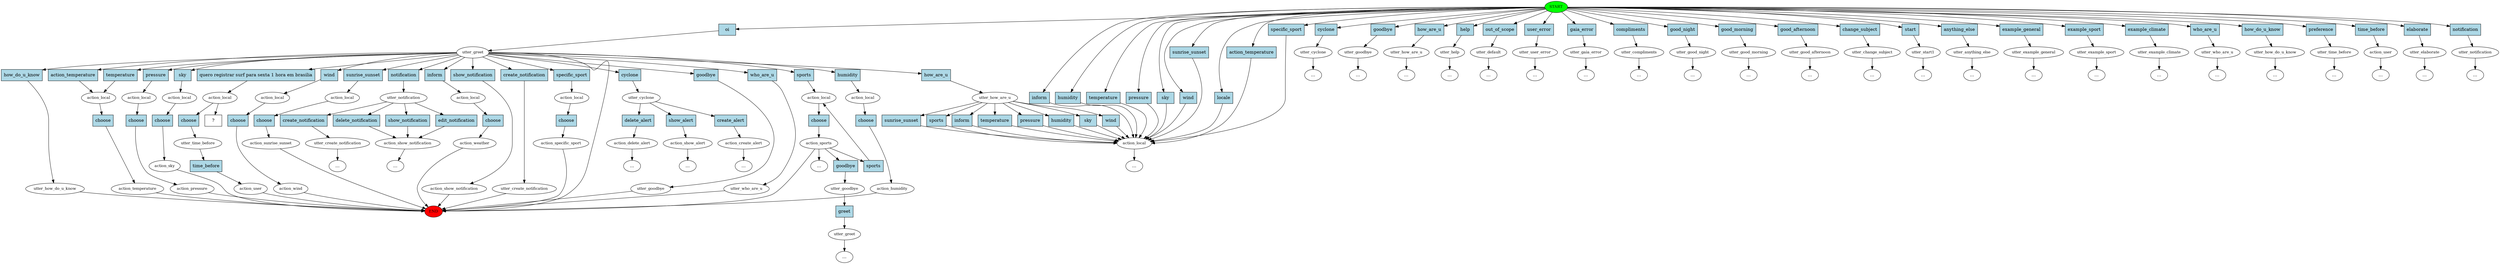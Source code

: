 digraph  {
0 [class="start active", fillcolor=green, fontsize=12, label=START, style=filled];
"-1" [class=end, fillcolor=red, fontsize=12, label=END, style=filled];
1 [class=active, fontsize=12, label=utter_greet];
2 [class="", fontsize=12, label=utter_cyclone];
3 [class="", fontsize=12, label=action_create_alert];
"-3" [class=ellipsis, label="..."];
4 [class="", fontsize=12, label=utter_cyclone];
8 [class="", fontsize=12, label=action_delete_alert];
"-6" [class=ellipsis, label="..."];
"-7" [class=ellipsis, label="..."];
12 [class="", fontsize=12, label=action_show_alert];
"-8" [class=ellipsis, label="..."];
13 [class="", fontsize=12, label=utter_goodbye];
"-9" [class=ellipsis, label="..."];
14 [class="", fontsize=12, label=utter_how_are_u];
"-10" [class=ellipsis, label="..."];
16 [class="", fontsize=12, label=utter_how_are_u];
17 [class="", fontsize=12, label=action_local];
18 [class="", fontsize=12, label=utter_help];
"-12" [class=ellipsis, label="..."];
20 [class="", fontsize=12, label=utter_default];
"-14" [class=ellipsis, label="..."];
21 [class="", fontsize=12, label=utter_user_error];
"-15" [class=ellipsis, label="..."];
22 [class="", fontsize=12, label=utter_gaia_error];
"-16" [class=ellipsis, label="..."];
23 [class="", fontsize=12, label=utter_compliments];
"-17" [class=ellipsis, label="..."];
25 [class="", fontsize=12, label=utter_goodbye];
27 [class="", fontsize=12, label=utter_good_night];
28 [class="", fontsize=12, label=utter_good_morning];
30 [class="", fontsize=12, label=utter_good_afternoon];
31 [class="", fontsize=12, label=utter_change_subject];
"-22" [class=ellipsis, label="..."];
32 [class="", fontsize=12, label=utter_start1];
33 [class="", fontsize=12, label=utter_anything_else];
"-24" [class=ellipsis, label="..."];
36 [class="", fontsize=12, label=action_local];
37 [class="", fontsize=12, label=action_sports];
38 [class="", fontsize=12, label=utter_goodbye];
39 [class="", fontsize=12, label=utter_greet];
"-26" [class=ellipsis, label="..."];
40 [class="", fontsize=12, label=utter_example_general];
"-27" [class=ellipsis, label="..."];
41 [class="", fontsize=12, label=utter_example_sport];
"-28" [class=ellipsis, label="..."];
42 [class="", fontsize=12, label=utter_example_climate];
"-29" [class=ellipsis, label="..."];
43 [class="", fontsize=12, label=utter_who_are_u];
"-30" [class=ellipsis, label="..."];
45 [class="", fontsize=12, label=utter_who_are_u];
46 [class="", fontsize=12, label=utter_how_do_u_know];
"-31" [class=ellipsis, label="..."];
48 [class="", fontsize=12, label=utter_how_do_u_know];
49 [class="", fontsize=12, label=utter_time_before];
"-32" [class=ellipsis, label="..."];
50 [class="", fontsize=12, label=action_user];
"-33" [class=ellipsis, label="..."];
52 [class=active, fontsize=12, label=action_local];
53 [class="", fontsize=12, label=utter_time_before];
54 [class="", fontsize=12, label=action_user];
63 [class="", fontsize=12, label=action_local];
64 [class="", fontsize=12, label=action_temperature];
70 [class="", fontsize=12, label=action_local];
71 [class="", fontsize=12, label=action_pressure];
74 [class="", fontsize=12, label=action_local];
75 [class="", fontsize=12, label=action_humidity];
84 [class="", fontsize=12, label=action_local];
85 [class="", fontsize=12, label=action_sky];
87 [class="", fontsize=12, label=action_local];
88 [class="", fontsize=12, label=action_wind];
95 [class="", fontsize=12, label=action_local];
96 [class="", fontsize=12, label=action_sunrise_sunset];
101 [class="", fontsize=12, label=utter_elaborate];
103 [class="", fontsize=12, label=action_local];
104 [class="", fontsize=12, label=action_weather];
"-51" [class=ellipsis, label="..."];
113 [class="", fontsize=12, label=utter_notification];
115 [class="", fontsize=12, label=utter_notification];
116 [class="", fontsize=12, label=action_show_notification];
118 [class="", fontsize=12, label=action_show_notification];
"-57" [class=ellipsis, label="..."];
127 [class="", fontsize=12, label=utter_create_notification];
"-58" [class=ellipsis, label="..."];
129 [class="", fontsize=12, label=utter_create_notification];
"-59" [class=ellipsis, label="..."];
"-63" [class=ellipsis, label="..."];
"-65" [class=ellipsis, label="..."];
"-66" [class=ellipsis, label="..."];
"-67" [class=ellipsis, label="..."];
"-68" [class=ellipsis, label="..."];
"-69" [class=ellipsis, label="..."];
151 [class="", fontsize=12, label=action_local];
152 [class="", fontsize=12, label=action_specific_sport];
155 [class="intent dashed active", label="  ?  ", shape=rect];
156 [class="intent active", fillcolor=lightblue, label=oi, shape=rect, style=filled];
157 [class=intent, fillcolor=lightblue, label=cyclone, shape=rect, style=filled];
158 [class=intent, fillcolor=lightblue, label=goodbye, shape=rect, style=filled];
159 [class=intent, fillcolor=lightblue, label=how_are_u, shape=rect, style=filled];
160 [class=intent, fillcolor=lightblue, label=help, shape=rect, style=filled];
161 [class=intent, fillcolor=lightblue, label=out_of_scope, shape=rect, style=filled];
162 [class=intent, fillcolor=lightblue, label=user_error, shape=rect, style=filled];
163 [class=intent, fillcolor=lightblue, label=gaia_error, shape=rect, style=filled];
164 [class=intent, fillcolor=lightblue, label=compliments, shape=rect, style=filled];
165 [class=intent, fillcolor=lightblue, label=good_night, shape=rect, style=filled];
166 [class=intent, fillcolor=lightblue, label=good_morning, shape=rect, style=filled];
167 [class=intent, fillcolor=lightblue, label=good_afternoon, shape=rect, style=filled];
168 [class=intent, fillcolor=lightblue, label=change_subject, shape=rect, style=filled];
169 [class=intent, fillcolor=lightblue, label=start, shape=rect, style=filled];
170 [class=intent, fillcolor=lightblue, label=anything_else, shape=rect, style=filled];
171 [class=intent, fillcolor=lightblue, label=example_general, shape=rect, style=filled];
172 [class=intent, fillcolor=lightblue, label=example_sport, shape=rect, style=filled];
173 [class=intent, fillcolor=lightblue, label=example_climate, shape=rect, style=filled];
174 [class=intent, fillcolor=lightblue, label=who_are_u, shape=rect, style=filled];
175 [class=intent, fillcolor=lightblue, label=how_do_u_know, shape=rect, style=filled];
176 [class=intent, fillcolor=lightblue, label=preference, shape=rect, style=filled];
177 [class=intent, fillcolor=lightblue, label=time_before, shape=rect, style=filled];
178 [class=intent, fillcolor=lightblue, label=elaborate, shape=rect, style=filled];
179 [class=intent, fillcolor=lightblue, label=notification, shape=rect, style=filled];
180 [class=intent, fillcolor=lightblue, label=inform, shape=rect, style=filled];
181 [class=intent, fillcolor=lightblue, label=humidity, shape=rect, style=filled];
182 [class=intent, fillcolor=lightblue, label=temperature, shape=rect, style=filled];
183 [class=intent, fillcolor=lightblue, label=pressure, shape=rect, style=filled];
184 [class=intent, fillcolor=lightblue, label=sky, shape=rect, style=filled];
185 [class=intent, fillcolor=lightblue, label=wind, shape=rect, style=filled];
186 [class=intent, fillcolor=lightblue, label=sunrise_sunset, shape=rect, style=filled];
187 [class=intent, fillcolor=lightblue, label=locale, shape=rect, style=filled];
188 [class=intent, fillcolor=lightblue, label=action_temperature, shape=rect, style=filled];
189 [class=intent, fillcolor=lightblue, label=specific_sport, shape=rect, style=filled];
190 [class=intent, fillcolor=lightblue, label=cyclone, shape=rect, style=filled];
191 [class=intent, fillcolor=lightblue, label=how_are_u, shape=rect, style=filled];
192 [class=intent, fillcolor=lightblue, label=goodbye, shape=rect, style=filled];
193 [class=intent, fillcolor=lightblue, label=sports, shape=rect, style=filled];
194 [class=intent, fillcolor=lightblue, label=who_are_u, shape=rect, style=filled];
195 [class=intent, fillcolor=lightblue, label=how_do_u_know, shape=rect, style=filled];
196 [class="intent active", fillcolor=lightblue, label="quero registrar surf para sexta 1 hora em brasilia", shape=rect, style=filled];
197 [class=intent, fillcolor=lightblue, label=temperature, shape=rect, style=filled];
198 [class=intent, fillcolor=lightblue, label=action_temperature, shape=rect, style=filled];
199 [class=intent, fillcolor=lightblue, label=pressure, shape=rect, style=filled];
200 [class=intent, fillcolor=lightblue, label=humidity, shape=rect, style=filled];
201 [class=intent, fillcolor=lightblue, label=sky, shape=rect, style=filled];
202 [class=intent, fillcolor=lightblue, label=wind, shape=rect, style=filled];
203 [class=intent, fillcolor=lightblue, label=sunrise_sunset, shape=rect, style=filled];
204 [class=intent, fillcolor=lightblue, label=inform, shape=rect, style=filled];
205 [class=intent, fillcolor=lightblue, label=notification, shape=rect, style=filled];
206 [class=intent, fillcolor=lightblue, label=show_notification, shape=rect, style=filled];
207 [class=intent, fillcolor=lightblue, label=create_notification, shape=rect, style=filled];
208 [class=intent, fillcolor=lightblue, label=specific_sport, shape=rect, style=filled];
209 [class=intent, fillcolor=lightblue, label=create_alert, shape=rect, style=filled];
210 [class=intent, fillcolor=lightblue, label=delete_alert, shape=rect, style=filled];
211 [class=intent, fillcolor=lightblue, label=show_alert, shape=rect, style=filled];
212 [class=intent, fillcolor=lightblue, label=inform, shape=rect, style=filled];
213 [class=intent, fillcolor=lightblue, label=temperature, shape=rect, style=filled];
214 [class=intent, fillcolor=lightblue, label=pressure, shape=rect, style=filled];
215 [class=intent, fillcolor=lightblue, label=humidity, shape=rect, style=filled];
216 [class=intent, fillcolor=lightblue, label=sky, shape=rect, style=filled];
217 [class=intent, fillcolor=lightblue, label=wind, shape=rect, style=filled];
218 [class=intent, fillcolor=lightblue, label=sunrise_sunset, shape=rect, style=filled];
219 [class=intent, fillcolor=lightblue, label=sports, shape=rect, style=filled];
220 [class=intent, fillcolor=lightblue, label=choose, shape=rect, style=filled];
221 [class=intent, fillcolor=lightblue, label=goodbye, shape=rect, style=filled];
222 [class=intent, fillcolor=lightblue, label=sports, shape=rect, style=filled];
223 [class=intent, fillcolor=lightblue, label=greet, shape=rect, style=filled];
224 [class=intent, fillcolor=lightblue, label=choose, shape=rect, style=filled];
225 [class=intent, fillcolor=lightblue, label=time_before, shape=rect, style=filled];
226 [class=intent, fillcolor=lightblue, label=choose, shape=rect, style=filled];
227 [class=intent, fillcolor=lightblue, label=choose, shape=rect, style=filled];
228 [class=intent, fillcolor=lightblue, label=choose, shape=rect, style=filled];
229 [class=intent, fillcolor=lightblue, label=choose, shape=rect, style=filled];
230 [class=intent, fillcolor=lightblue, label=choose, shape=rect, style=filled];
231 [class=intent, fillcolor=lightblue, label=choose, shape=rect, style=filled];
232 [class=intent, fillcolor=lightblue, label=choose, shape=rect, style=filled];
233 [class=intent, fillcolor=lightblue, label=show_notification, shape=rect, style=filled];
234 [class=intent, fillcolor=lightblue, label=edit_notification, shape=rect, style=filled];
235 [class=intent, fillcolor=lightblue, label=delete_notification, shape=rect, style=filled];
236 [class=intent, fillcolor=lightblue, label=create_notification, shape=rect, style=filled];
237 [class=intent, fillcolor=lightblue, label=choose, shape=rect, style=filled];
0 -> 156  [class=active, key=0];
0 -> 157  [class="", key=0];
0 -> 158  [class="", key=0];
0 -> 159  [class="", key=0];
0 -> 160  [class="", key=0];
0 -> 161  [class="", key=0];
0 -> 162  [class="", key=0];
0 -> 163  [class="", key=0];
0 -> 164  [class="", key=0];
0 -> 165  [class="", key=0];
0 -> 166  [class="", key=0];
0 -> 167  [class="", key=0];
0 -> 168  [class="", key=0];
0 -> 169  [class="", key=0];
0 -> 170  [class="", key=0];
0 -> 171  [class="", key=0];
0 -> 172  [class="", key=0];
0 -> 173  [class="", key=0];
0 -> 174  [class="", key=0];
0 -> 175  [class="", key=0];
0 -> 176  [class="", key=0];
0 -> 177  [class="", key=0];
0 -> 178  [class="", key=0];
0 -> 179  [class="", key=0];
0 -> 180  [class="", key=0];
0 -> 181  [class="", key=0];
0 -> 182  [class="", key=0];
0 -> 183  [class="", key=0];
0 -> 184  [class="", key=0];
0 -> 185  [class="", key=0];
0 -> 186  [class="", key=0];
0 -> 187  [class="", key=0];
0 -> 188  [class="", key=0];
0 -> 189  [class="", key=0];
1 -> "-1"  [class="", key=NONE, label=""];
1 -> 190  [class="", key=0];
1 -> 191  [class="", key=0];
1 -> 192  [class="", key=0];
1 -> 193  [class="", key=0];
1 -> 194  [class="", key=0];
1 -> 195  [class="", key=0];
1 -> 196  [class=active, key=0];
1 -> 197  [class="", key=0];
1 -> 198  [class="", key=0];
1 -> 199  [class="", key=0];
1 -> 200  [class="", key=0];
1 -> 201  [class="", key=0];
1 -> 202  [class="", key=0];
1 -> 203  [class="", key=0];
1 -> 204  [class="", key=0];
1 -> 205  [class="", key=0];
1 -> 206  [class="", key=0];
1 -> 207  [class="", key=0];
1 -> 208  [class="", key=0];
2 -> 209  [class="", key=0];
2 -> 210  [class="", key=0];
2 -> 211  [class="", key=0];
3 -> "-3"  [class="", key=NONE, label=""];
4 -> "-7"  [class="", key=NONE, label=""];
8 -> "-6"  [class="", key=NONE, label=""];
12 -> "-8"  [class="", key=NONE, label=""];
13 -> "-9"  [class="", key=NONE, label=""];
14 -> "-10"  [class="", key=NONE, label=""];
16 -> 212  [class="", key=0];
16 -> 213  [class="", key=0];
16 -> 214  [class="", key=0];
16 -> 215  [class="", key=0];
16 -> 216  [class="", key=0];
16 -> 217  [class="", key=0];
16 -> 218  [class="", key=0];
16 -> 219  [class="", key=0];
17 -> "-69"  [class="", key=NONE, label=""];
18 -> "-12"  [class="", key=NONE, label=""];
20 -> "-14"  [class="", key=NONE, label=""];
21 -> "-15"  [class="", key=NONE, label=""];
22 -> "-16"  [class="", key=NONE, label=""];
23 -> "-17"  [class="", key=NONE, label=""];
25 -> "-1"  [class="", key=NONE, label=""];
27 -> "-67"  [class="", key=NONE, label=""];
28 -> "-65"  [class="", key=NONE, label=""];
30 -> "-68"  [class="", key=NONE, label=""];
31 -> "-22"  [class="", key=NONE, label=""];
32 -> "-59"  [class="", key=NONE, label=""];
33 -> "-24"  [class="", key=NONE, label=""];
36 -> 220  [class="", key=0];
37 -> "-1"  [class="", key=NONE, label=""];
37 -> "-66"  [class="", key=NONE, label=""];
37 -> 221  [class="", key=0];
37 -> 222  [class="", key=0];
38 -> 223  [class="", key=0];
39 -> "-26"  [class="", key=NONE, label=""];
40 -> "-27"  [class="", key=NONE, label=""];
41 -> "-28"  [class="", key=NONE, label=""];
42 -> "-29"  [class="", key=NONE, label=""];
43 -> "-30"  [class="", key=NONE, label=""];
45 -> "-1"  [class="", key=NONE, label=""];
46 -> "-31"  [class="", key=NONE, label=""];
48 -> "-1"  [class="", key=NONE, label=""];
49 -> "-32"  [class="", key=NONE, label=""];
50 -> "-33"  [class="", key=NONE, label=""];
52 -> 155  [class=active, key=NONE, label=""];
52 -> 224  [class="", key=0];
53 -> 225  [class="", key=0];
54 -> "-1"  [class="", key=NONE, label=""];
63 -> 226  [class="", key=0];
64 -> "-1"  [class="", key=NONE, label=""];
70 -> 227  [class="", key=0];
71 -> "-1"  [class="", key=NONE, label=""];
74 -> 228  [class="", key=0];
75 -> "-1"  [class="", key=NONE, label=""];
84 -> 229  [class="", key=0];
85 -> "-1"  [class="", key=NONE, label=""];
87 -> 230  [class="", key=0];
88 -> "-1"  [class="", key=NONE, label=""];
95 -> 231  [class="", key=0];
96 -> "-1"  [class="", key=NONE, label=""];
101 -> "-51"  [class="", key=NONE, label=""];
103 -> 232  [class="", key=0];
104 -> "-1"  [class="", key=NONE, label=""];
113 -> "-63"  [class="", key=NONE, label=""];
115 -> 233  [class="", key=0];
115 -> 234  [class="", key=0];
115 -> 235  [class="", key=0];
115 -> 236  [class="", key=0];
116 -> "-57"  [class="", key=NONE, label=""];
118 -> "-1"  [class="", key=NONE, label=""];
127 -> "-58"  [class="", key=NONE, label=""];
129 -> "-1"  [class="", key=NONE, label=""];
151 -> 237  [class="", key=0];
152 -> "-1"  [class="", key=NONE, label=""];
156 -> 1  [class=active, key=0];
157 -> 4  [class="", key=0];
158 -> 13  [class="", key=0];
159 -> 14  [class="", key=0];
160 -> 18  [class="", key=0];
161 -> 20  [class="", key=0];
162 -> 21  [class="", key=0];
163 -> 22  [class="", key=0];
164 -> 23  [class="", key=0];
165 -> 27  [class="", key=0];
166 -> 28  [class="", key=0];
167 -> 30  [class="", key=0];
168 -> 31  [class="", key=0];
169 -> 32  [class="", key=0];
170 -> 33  [class="", key=0];
171 -> 40  [class="", key=0];
172 -> 41  [class="", key=0];
173 -> 42  [class="", key=0];
174 -> 43  [class="", key=0];
175 -> 46  [class="", key=0];
176 -> 49  [class="", key=0];
177 -> 50  [class="", key=0];
178 -> 101  [class="", key=0];
179 -> 113  [class="", key=0];
180 -> 17  [class="", key=0];
181 -> 17  [class="", key=0];
182 -> 17  [class="", key=0];
183 -> 17  [class="", key=0];
184 -> 17  [class="", key=0];
185 -> 17  [class="", key=0];
186 -> 17  [class="", key=0];
187 -> 17  [class="", key=0];
188 -> 17  [class="", key=0];
189 -> 17  [class="", key=0];
190 -> 2  [class="", key=0];
191 -> 16  [class="", key=0];
192 -> 25  [class="", key=0];
193 -> 36  [class="", key=0];
194 -> 45  [class="", key=0];
195 -> 48  [class="", key=0];
196 -> 52  [class=active, key=0];
197 -> 63  [class="", key=0];
198 -> 63  [class="", key=0];
199 -> 70  [class="", key=0];
200 -> 74  [class="", key=0];
201 -> 84  [class="", key=0];
202 -> 87  [class="", key=0];
203 -> 95  [class="", key=0];
204 -> 103  [class="", key=0];
205 -> 115  [class="", key=0];
206 -> 118  [class="", key=0];
207 -> 129  [class="", key=0];
208 -> 151  [class="", key=0];
209 -> 3  [class="", key=0];
210 -> 8  [class="", key=0];
211 -> 12  [class="", key=0];
212 -> 17  [class="", key=0];
213 -> 17  [class="", key=0];
214 -> 17  [class="", key=0];
215 -> 17  [class="", key=0];
216 -> 17  [class="", key=0];
217 -> 17  [class="", key=0];
218 -> 17  [class="", key=0];
219 -> 17  [class="", key=0];
220 -> 37  [class="", key=0];
221 -> 38  [class="", key=0];
222 -> 36  [class="", key=0];
223 -> 39  [class="", key=0];
224 -> 53  [class="", key=0];
225 -> 54  [class="", key=0];
226 -> 64  [class="", key=0];
227 -> 71  [class="", key=0];
228 -> 75  [class="", key=0];
229 -> 85  [class="", key=0];
230 -> 88  [class="", key=0];
231 -> 96  [class="", key=0];
232 -> 104  [class="", key=0];
233 -> 116  [class="", key=0];
234 -> 116  [class="", key=0];
235 -> 116  [class="", key=0];
236 -> 127  [class="", key=0];
237 -> 152  [class="", key=0];
}
